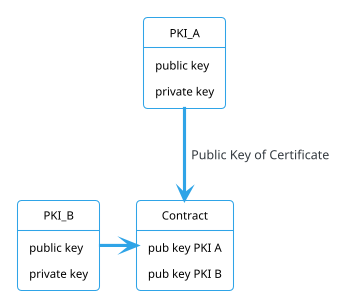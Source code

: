 @startuml
!theme cerulean-outline

skinparam object {
    AttributeFontColor #000000
}

object PKI_A {
    public key
    private key
}

object Contract {
    pub key PKI A
    pub key PKI B
}

object PKI_B {
    public key
    private key
}

PKI_A --> Contract : Public Key of Certificate
PKI_B -> Contract

@enduml
